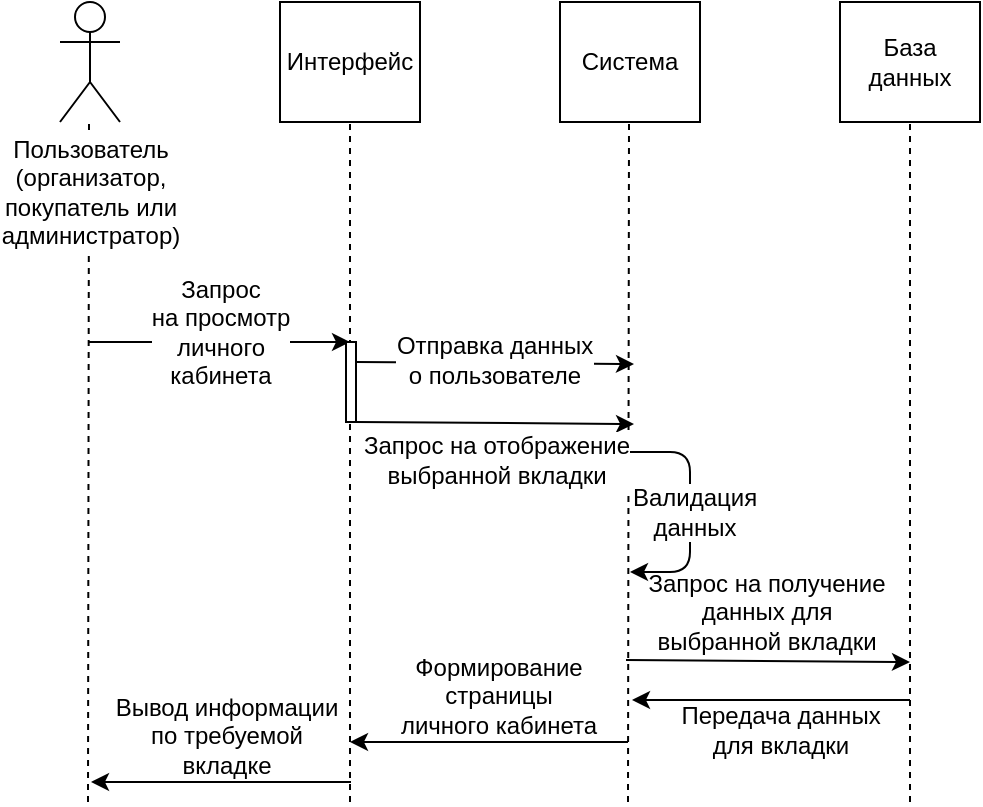 <mxfile version="10.7.1" type="github"><diagram id="Jxkbc5rHn8qtZLIwDfqE" name="Page-1"><mxGraphModel dx="686" dy="576" grid="1" gridSize="10" guides="1" tooltips="1" connect="1" arrows="1" fold="1" page="1" pageScale="1" pageWidth="827" pageHeight="1169" math="0" shadow="0"><root><mxCell id="0"/><mxCell id="1" parent="0"/><mxCell id="DQMV5A4db4rpCTWz2nyK-1" value="Интерфейс" style="rounded=0;whiteSpace=wrap;html=1;" vertex="1" parent="1"><mxGeometry x="230" y="200" width="70" height="60" as="geometry"/></mxCell><mxCell id="DQMV5A4db4rpCTWz2nyK-2" value="Система" style="rounded=0;whiteSpace=wrap;html=1;" vertex="1" parent="1"><mxGeometry x="370" y="200" width="70" height="60" as="geometry"/></mxCell><mxCell id="DQMV5A4db4rpCTWz2nyK-3" value="База данных" style="rounded=0;whiteSpace=wrap;html=1;" vertex="1" parent="1"><mxGeometry x="510" y="200" width="70" height="60" as="geometry"/></mxCell><mxCell id="DQMV5A4db4rpCTWz2nyK-4" value="" style="endArrow=none;dashed=1;html=1;entryX=0.5;entryY=1;entryDx=0;entryDy=0;" edge="1" parent="1" target="DQMV5A4db4rpCTWz2nyK-3"><mxGeometry width="50" height="50" relative="1" as="geometry"><mxPoint x="545" y="600" as="sourcePoint"/><mxPoint x="150" y="300" as="targetPoint"/></mxGeometry></mxCell><mxCell id="DQMV5A4db4rpCTWz2nyK-5" value="" style="endArrow=none;dashed=1;html=1;entryX=0.5;entryY=1;entryDx=0;entryDy=0;" edge="1" parent="1"><mxGeometry width="50" height="50" relative="1" as="geometry"><mxPoint x="404" y="600" as="sourcePoint"/><mxPoint x="404.5" y="260.0" as="targetPoint"/></mxGeometry></mxCell><mxCell id="DQMV5A4db4rpCTWz2nyK-6" value="" style="endArrow=none;dashed=1;html=1;entryX=0.5;entryY=1;entryDx=0;entryDy=0;" edge="1" parent="1"><mxGeometry width="50" height="50" relative="1" as="geometry"><mxPoint x="265" y="600" as="sourcePoint"/><mxPoint x="265" y="260.0" as="targetPoint"/></mxGeometry></mxCell><mxCell id="DQMV5A4db4rpCTWz2nyK-7" value="" style="endArrow=none;dashed=1;html=1;entryX=0.5;entryY=1;entryDx=0;entryDy=0;" edge="1" parent="1"><mxGeometry width="50" height="50" relative="1" as="geometry"><mxPoint x="134.0" y="600" as="sourcePoint"/><mxPoint x="134.5" y="260.0" as="targetPoint"/></mxGeometry></mxCell><mxCell id="DQMV5A4db4rpCTWz2nyK-8" value="Пользователь&lt;br&gt;(организатор,&lt;br&gt;покупатель или&lt;br&gt;администратор)&lt;br&gt;" style="shape=umlActor;verticalLabelPosition=bottom;labelBackgroundColor=#ffffff;verticalAlign=top;html=1;outlineConnect=0;" vertex="1" parent="1"><mxGeometry x="120" y="200" width="30" height="60" as="geometry"/></mxCell><mxCell id="DQMV5A4db4rpCTWz2nyK-9" value="" style="endArrow=classic;html=1;" edge="1" parent="1"><mxGeometry width="50" height="50" relative="1" as="geometry"><mxPoint x="134.0" y="370" as="sourcePoint"/><mxPoint x="265" y="370" as="targetPoint"/></mxGeometry></mxCell><mxCell id="DQMV5A4db4rpCTWz2nyK-10" value="Запрос&lt;br&gt;на просмотр&lt;br&gt;личного&lt;br&gt;кабинета&lt;br&gt;" style="text;html=1;resizable=0;points=[];align=center;verticalAlign=middle;labelBackgroundColor=#ffffff;" vertex="1" connectable="0" parent="DQMV5A4db4rpCTWz2nyK-9"><mxGeometry x="0.23" relative="1" as="geometry"><mxPoint x="-15" y="-5" as="offset"/></mxGeometry></mxCell><mxCell id="DQMV5A4db4rpCTWz2nyK-11" value="" style="endArrow=classic;html=1;" edge="1" parent="1"><mxGeometry width="50" height="50" relative="1" as="geometry"><mxPoint x="268" y="410" as="sourcePoint"/><mxPoint x="407" y="411" as="targetPoint"/></mxGeometry></mxCell><mxCell id="DQMV5A4db4rpCTWz2nyK-12" value="Запрос на отображение&lt;br&gt;выбранной вкладки&lt;br&gt;" style="text;html=1;resizable=0;points=[];align=center;verticalAlign=middle;labelBackgroundColor=#ffffff;" vertex="1" connectable="0" parent="DQMV5A4db4rpCTWz2nyK-11"><mxGeometry x="-0.143" y="-1" relative="1" as="geometry"><mxPoint x="10.5" y="17.5" as="offset"/></mxGeometry></mxCell><mxCell id="DQMV5A4db4rpCTWz2nyK-13" value="" style="endArrow=classic;html=1;" edge="1" parent="1"><mxGeometry width="50" height="50" relative="1" as="geometry"><mxPoint x="403" y="529" as="sourcePoint"/><mxPoint x="545" y="530" as="targetPoint"/></mxGeometry></mxCell><mxCell id="DQMV5A4db4rpCTWz2nyK-14" value="Запрос на&amp;nbsp;получение&lt;br&gt;данных для&lt;br&gt;выбранной&amp;nbsp;вкладки&lt;br&gt;" style="text;html=1;resizable=0;points=[];align=center;verticalAlign=middle;labelBackgroundColor=#ffffff;" vertex="1" connectable="0" parent="DQMV5A4db4rpCTWz2nyK-13"><mxGeometry x="0.279" relative="1" as="geometry"><mxPoint x="-21" y="-24.5" as="offset"/></mxGeometry></mxCell><mxCell id="DQMV5A4db4rpCTWz2nyK-15" value="" style="endArrow=classic;html=1;" edge="1" parent="1"><mxGeometry width="50" height="50" relative="1" as="geometry"><mxPoint x="545" y="549" as="sourcePoint"/><mxPoint x="406" y="549" as="targetPoint"/></mxGeometry></mxCell><mxCell id="DQMV5A4db4rpCTWz2nyK-16" value="Передача данных&lt;br&gt;для вкладки&lt;br&gt;" style="text;html=1;resizable=0;points=[];align=center;verticalAlign=middle;labelBackgroundColor=#ffffff;" vertex="1" connectable="0" parent="DQMV5A4db4rpCTWz2nyK-15"><mxGeometry x="-0.358" y="1" relative="1" as="geometry"><mxPoint x="-21" y="14" as="offset"/></mxGeometry></mxCell><mxCell id="DQMV5A4db4rpCTWz2nyK-17" value="" style="endArrow=classic;html=1;" edge="1" parent="1"><mxGeometry width="50" height="50" relative="1" as="geometry"><mxPoint x="404" y="570" as="sourcePoint"/><mxPoint x="265" y="570" as="targetPoint"/></mxGeometry></mxCell><mxCell id="DQMV5A4db4rpCTWz2nyK-18" value="Формирование&lt;br&gt;страницы&lt;br&gt;личного кабинета&lt;br&gt;" style="text;html=1;resizable=0;points=[];align=center;verticalAlign=middle;labelBackgroundColor=#ffffff;fillColor=none;" vertex="1" connectable="0" parent="DQMV5A4db4rpCTWz2nyK-17"><mxGeometry x="0.175" y="-2" relative="1" as="geometry"><mxPoint x="16" y="-21" as="offset"/></mxGeometry></mxCell><mxCell id="DQMV5A4db4rpCTWz2nyK-19" value="" style="endArrow=classic;html=1;" edge="1" parent="1"><mxGeometry width="50" height="50" relative="1" as="geometry"><mxPoint x="265.5" y="590" as="sourcePoint"/><mxPoint x="135.5" y="590" as="targetPoint"/></mxGeometry></mxCell><mxCell id="DQMV5A4db4rpCTWz2nyK-20" value="Вывод информации&lt;br&gt;по требуемой&lt;br&gt;вкладке&lt;br&gt;" style="text;html=1;resizable=0;points=[];align=center;verticalAlign=middle;labelBackgroundColor=#ffffff;" vertex="1" connectable="0" parent="DQMV5A4db4rpCTWz2nyK-19"><mxGeometry x="-0.122" relative="1" as="geometry"><mxPoint x="-5.5" y="-23" as="offset"/></mxGeometry></mxCell><mxCell id="DQMV5A4db4rpCTWz2nyK-21" value="" style="endArrow=classic;html=1;" edge="1" parent="1"><mxGeometry width="50" height="50" relative="1" as="geometry"><mxPoint x="268" y="380" as="sourcePoint"/><mxPoint x="407" y="381" as="targetPoint"/></mxGeometry></mxCell><mxCell id="DQMV5A4db4rpCTWz2nyK-22" value="Отправка данных&lt;br&gt;о пользователе&lt;br&gt;" style="text;html=1;resizable=0;points=[];align=center;verticalAlign=middle;labelBackgroundColor=#ffffff;" vertex="1" connectable="0" parent="DQMV5A4db4rpCTWz2nyK-21"><mxGeometry x="-0.143" y="-1" relative="1" as="geometry"><mxPoint x="9" y="-3" as="offset"/></mxGeometry></mxCell><mxCell id="DQMV5A4db4rpCTWz2nyK-23" value="" style="endArrow=classic;html=1;" edge="1" parent="1"><mxGeometry width="50" height="50" relative="1" as="geometry"><mxPoint x="405" y="425" as="sourcePoint"/><mxPoint x="405" y="485" as="targetPoint"/><Array as="points"><mxPoint x="435" y="425"/><mxPoint x="435" y="485"/></Array></mxGeometry></mxCell><mxCell id="DQMV5A4db4rpCTWz2nyK-24" value="Валидация&lt;br&gt;данных&lt;br&gt;" style="text;html=1;resizable=0;points=[];align=center;verticalAlign=middle;labelBackgroundColor=#ffffff;" vertex="1" connectable="0" parent="DQMV5A4db4rpCTWz2nyK-23"><mxGeometry x="0.079" relative="1" as="geometry"><mxPoint x="2" y="-5" as="offset"/></mxGeometry></mxCell><mxCell id="DQMV5A4db4rpCTWz2nyK-25" value="" style="rounded=0;whiteSpace=wrap;html=1;" vertex="1" parent="1"><mxGeometry x="263" y="370" width="5" height="40" as="geometry"/></mxCell></root></mxGraphModel></diagram></mxfile>